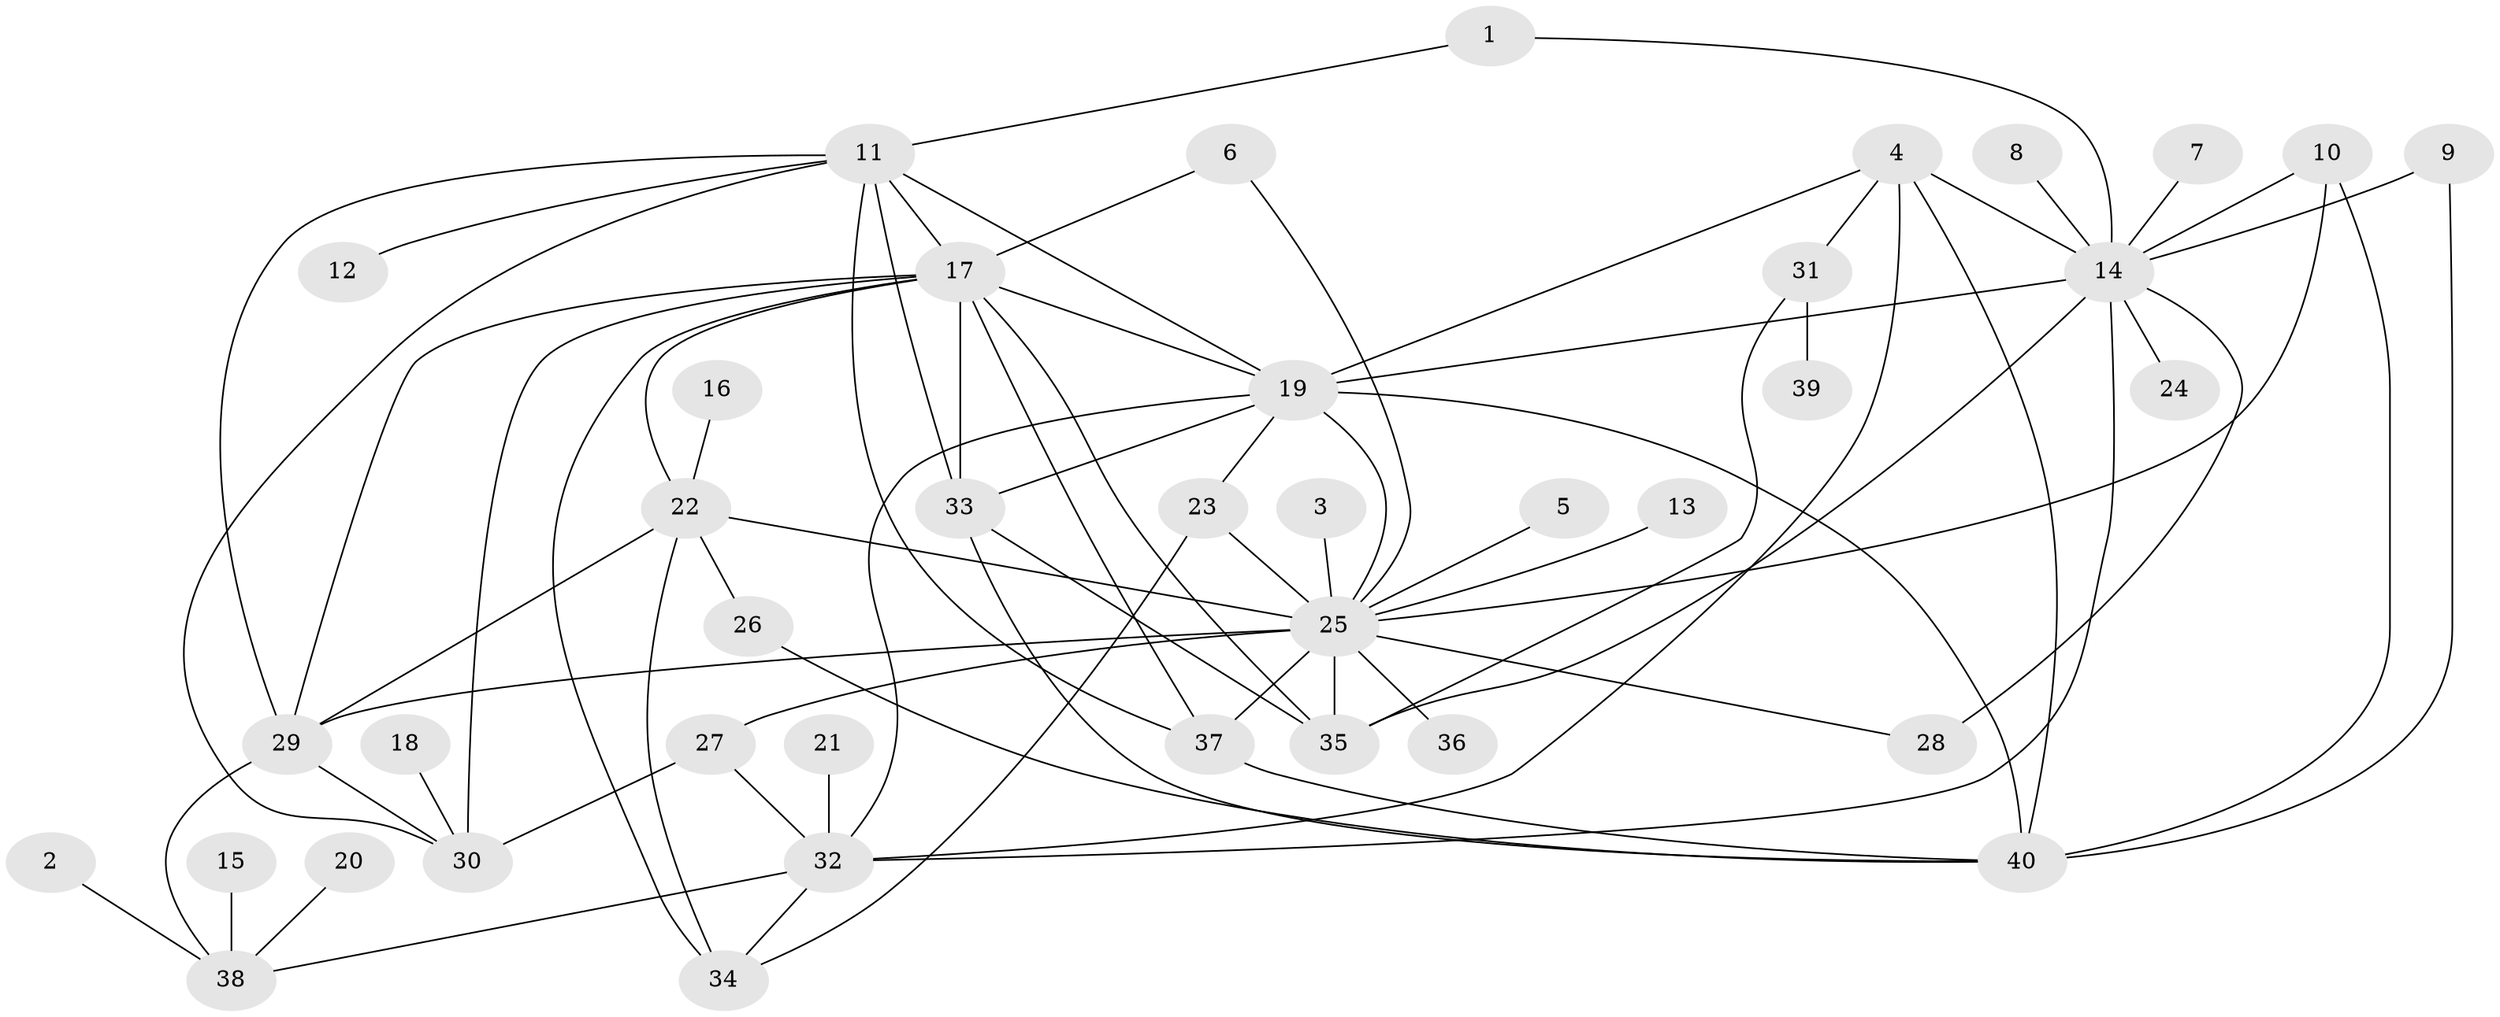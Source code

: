 // original degree distribution, {14: 0.023809523809523808, 8: 0.023809523809523808, 11: 0.007936507936507936, 1: 0.49206349206349204, 7: 0.007936507936507936, 6: 0.015873015873015872, 2: 0.15873015873015872, 21: 0.007936507936507936, 3: 0.15873015873015872, 10: 0.007936507936507936, 4: 0.07142857142857142, 5: 0.023809523809523808}
// Generated by graph-tools (version 1.1) at 2025/36/03/04/25 23:36:58]
// undirected, 40 vertices, 74 edges
graph export_dot {
  node [color=gray90,style=filled];
  1;
  2;
  3;
  4;
  5;
  6;
  7;
  8;
  9;
  10;
  11;
  12;
  13;
  14;
  15;
  16;
  17;
  18;
  19;
  20;
  21;
  22;
  23;
  24;
  25;
  26;
  27;
  28;
  29;
  30;
  31;
  32;
  33;
  34;
  35;
  36;
  37;
  38;
  39;
  40;
  1 -- 11 [weight=1.0];
  1 -- 14 [weight=1.0];
  2 -- 38 [weight=1.0];
  3 -- 25 [weight=1.0];
  4 -- 14 [weight=1.0];
  4 -- 19 [weight=1.0];
  4 -- 31 [weight=1.0];
  4 -- 32 [weight=1.0];
  4 -- 40 [weight=1.0];
  5 -- 25 [weight=1.0];
  6 -- 17 [weight=1.0];
  6 -- 25 [weight=1.0];
  7 -- 14 [weight=1.0];
  8 -- 14 [weight=1.0];
  9 -- 14 [weight=1.0];
  9 -- 40 [weight=1.0];
  10 -- 14 [weight=1.0];
  10 -- 25 [weight=1.0];
  10 -- 40 [weight=1.0];
  11 -- 12 [weight=1.0];
  11 -- 17 [weight=1.0];
  11 -- 19 [weight=2.0];
  11 -- 29 [weight=1.0];
  11 -- 30 [weight=1.0];
  11 -- 33 [weight=1.0];
  11 -- 37 [weight=1.0];
  13 -- 25 [weight=1.0];
  14 -- 19 [weight=3.0];
  14 -- 24 [weight=1.0];
  14 -- 28 [weight=1.0];
  14 -- 32 [weight=1.0];
  14 -- 35 [weight=1.0];
  15 -- 38 [weight=1.0];
  16 -- 22 [weight=1.0];
  17 -- 19 [weight=1.0];
  17 -- 22 [weight=1.0];
  17 -- 29 [weight=1.0];
  17 -- 30 [weight=1.0];
  17 -- 33 [weight=2.0];
  17 -- 34 [weight=1.0];
  17 -- 35 [weight=1.0];
  17 -- 37 [weight=1.0];
  18 -- 30 [weight=1.0];
  19 -- 23 [weight=1.0];
  19 -- 25 [weight=1.0];
  19 -- 32 [weight=1.0];
  19 -- 33 [weight=1.0];
  19 -- 40 [weight=1.0];
  20 -- 38 [weight=1.0];
  21 -- 32 [weight=1.0];
  22 -- 25 [weight=1.0];
  22 -- 26 [weight=1.0];
  22 -- 29 [weight=1.0];
  22 -- 34 [weight=1.0];
  23 -- 25 [weight=1.0];
  23 -- 34 [weight=1.0];
  25 -- 27 [weight=1.0];
  25 -- 28 [weight=1.0];
  25 -- 29 [weight=2.0];
  25 -- 35 [weight=2.0];
  25 -- 36 [weight=1.0];
  25 -- 37 [weight=1.0];
  26 -- 40 [weight=1.0];
  27 -- 30 [weight=1.0];
  27 -- 32 [weight=1.0];
  29 -- 30 [weight=1.0];
  29 -- 38 [weight=1.0];
  31 -- 35 [weight=1.0];
  31 -- 39 [weight=1.0];
  32 -- 34 [weight=1.0];
  32 -- 38 [weight=1.0];
  33 -- 35 [weight=1.0];
  33 -- 40 [weight=1.0];
  37 -- 40 [weight=1.0];
}
